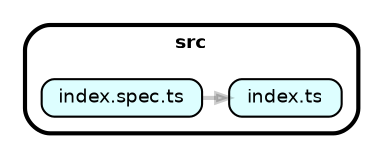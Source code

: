 strict digraph "dependency-cruiser output"{
    rankdir="LR" splines="true" overlap="false" nodesep="0.16" ranksep="0.18" fontname="Helvetica-bold" fontsize="9" style="rounded,bold,filled" fillcolor="#ffffff" compound="true"
    node [shape="box" style="rounded, filled" height="0.2" color="black" fillcolor="#ffffcc" fontcolor="black" fontname="Helvetica" fontsize="9"]
    edge [arrowhead="normal" arrowsize="0.6" penwidth="2.0" color="#00000033" fontname="Helvetica" fontsize="9"]

    subgraph "cluster_src" {label="src" "src/index.spec.ts" [label=<index.spec.ts> tooltip="index.spec.ts" URL="vscode://file//src/src/index.spec.ts" fillcolor="#ddfeff"] }
    "src/index.spec.ts" -> "src/index.ts"
    subgraph "cluster_src" {label="src" "src/index.ts" [label=<index.ts> tooltip="index.ts" URL="vscode://file//src/src/index.ts" fillcolor="#ddfeff"] }
}
